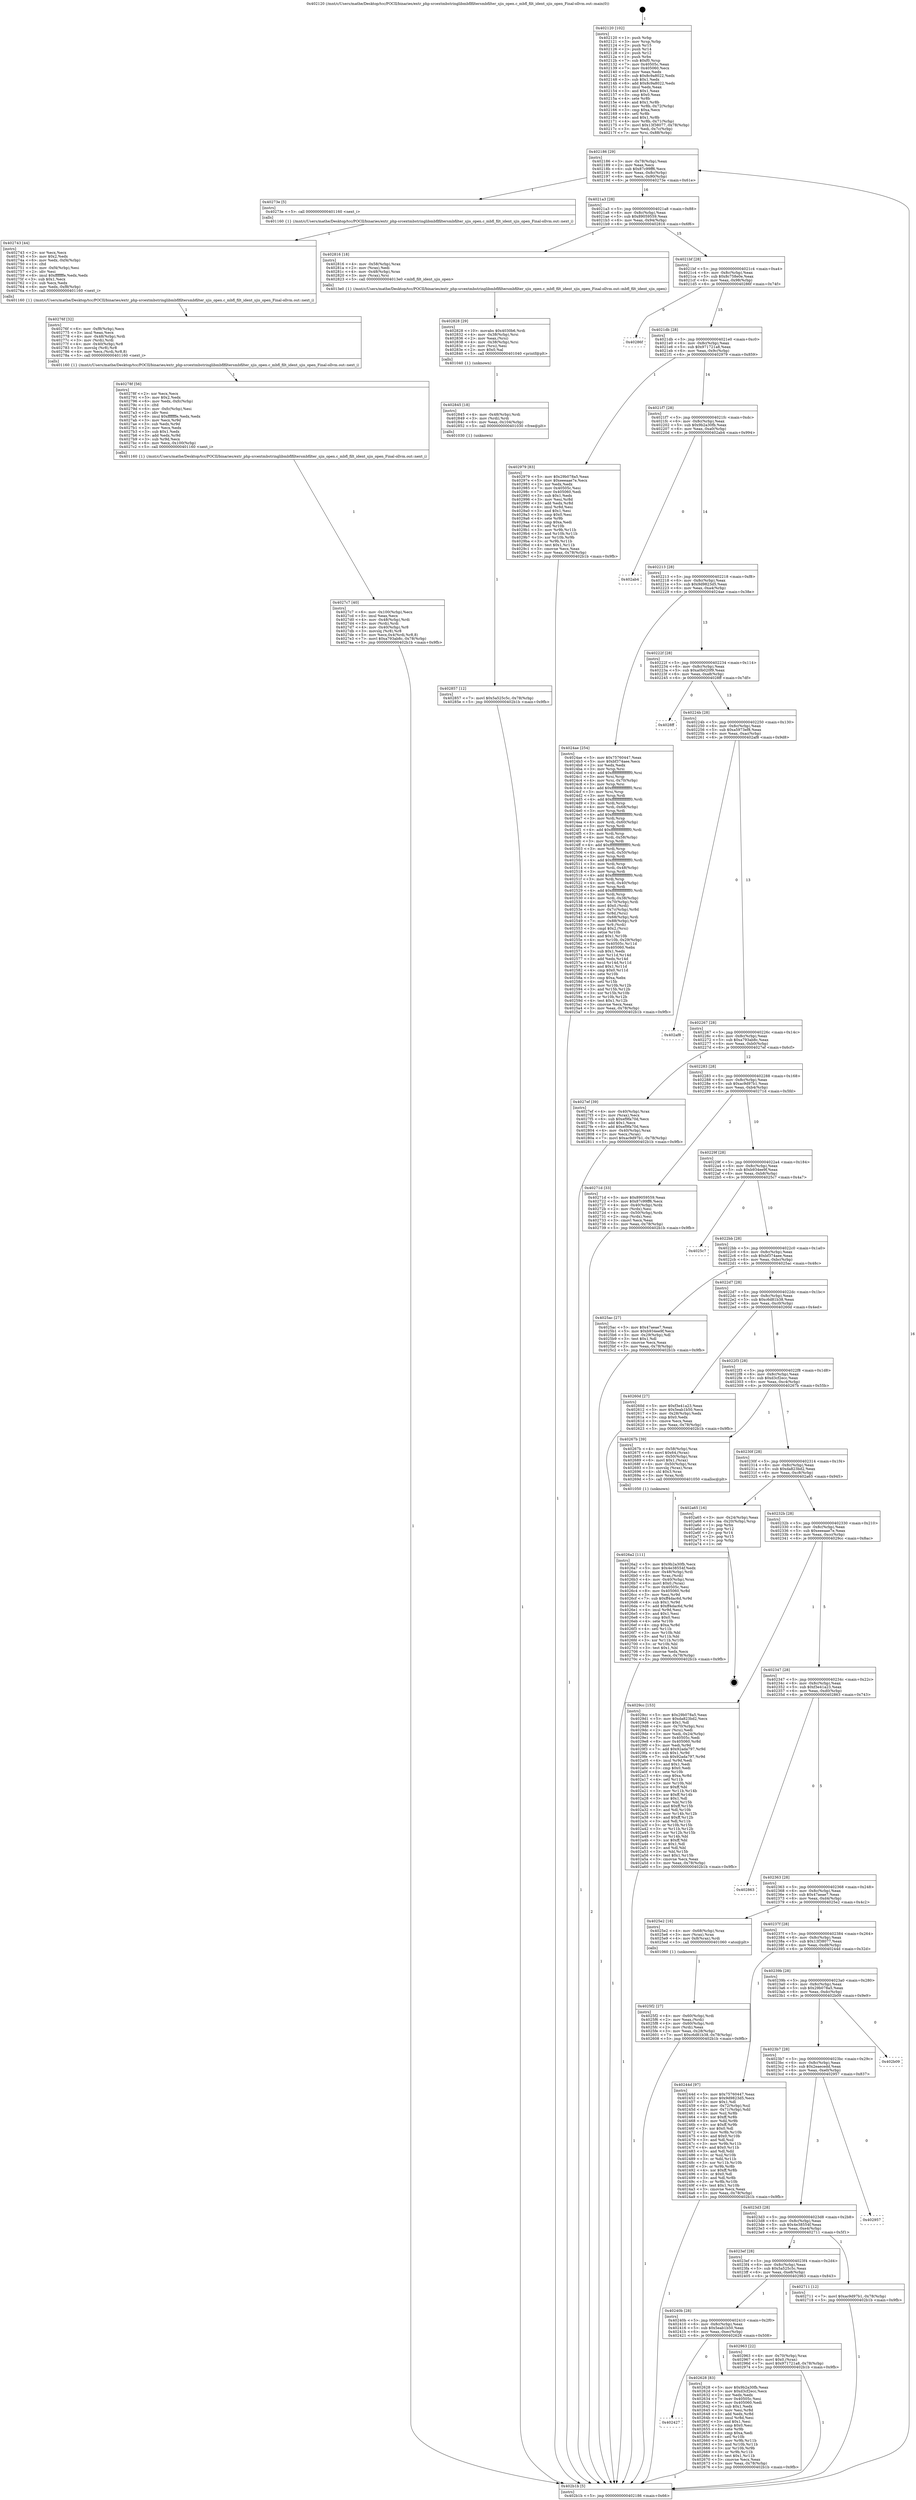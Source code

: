 digraph "0x402120" {
  label = "0x402120 (/mnt/c/Users/mathe/Desktop/tcc/POCII/binaries/extr_php-srcextmbstringlibmbflfiltersmbfilter_sjis_open.c_mbfl_filt_ident_sjis_open_Final-ollvm.out::main(0))"
  labelloc = "t"
  node[shape=record]

  Entry [label="",width=0.3,height=0.3,shape=circle,fillcolor=black,style=filled]
  "0x402186" [label="{
     0x402186 [29]\l
     | [instrs]\l
     &nbsp;&nbsp;0x402186 \<+3\>: mov -0x78(%rbp),%eax\l
     &nbsp;&nbsp;0x402189 \<+2\>: mov %eax,%ecx\l
     &nbsp;&nbsp;0x40218b \<+6\>: sub $0x87c99ff6,%ecx\l
     &nbsp;&nbsp;0x402191 \<+6\>: mov %eax,-0x8c(%rbp)\l
     &nbsp;&nbsp;0x402197 \<+6\>: mov %ecx,-0x90(%rbp)\l
     &nbsp;&nbsp;0x40219d \<+6\>: je 000000000040273e \<main+0x61e\>\l
  }"]
  "0x40273e" [label="{
     0x40273e [5]\l
     | [instrs]\l
     &nbsp;&nbsp;0x40273e \<+5\>: call 0000000000401160 \<next_i\>\l
     | [calls]\l
     &nbsp;&nbsp;0x401160 \{1\} (/mnt/c/Users/mathe/Desktop/tcc/POCII/binaries/extr_php-srcextmbstringlibmbflfiltersmbfilter_sjis_open.c_mbfl_filt_ident_sjis_open_Final-ollvm.out::next_i)\l
  }"]
  "0x4021a3" [label="{
     0x4021a3 [28]\l
     | [instrs]\l
     &nbsp;&nbsp;0x4021a3 \<+5\>: jmp 00000000004021a8 \<main+0x88\>\l
     &nbsp;&nbsp;0x4021a8 \<+6\>: mov -0x8c(%rbp),%eax\l
     &nbsp;&nbsp;0x4021ae \<+5\>: sub $0x89059559,%eax\l
     &nbsp;&nbsp;0x4021b3 \<+6\>: mov %eax,-0x94(%rbp)\l
     &nbsp;&nbsp;0x4021b9 \<+6\>: je 0000000000402816 \<main+0x6f6\>\l
  }"]
  Exit [label="",width=0.3,height=0.3,shape=circle,fillcolor=black,style=filled,peripheries=2]
  "0x402816" [label="{
     0x402816 [18]\l
     | [instrs]\l
     &nbsp;&nbsp;0x402816 \<+4\>: mov -0x58(%rbp),%rax\l
     &nbsp;&nbsp;0x40281a \<+2\>: mov (%rax),%edi\l
     &nbsp;&nbsp;0x40281c \<+4\>: mov -0x48(%rbp),%rax\l
     &nbsp;&nbsp;0x402820 \<+3\>: mov (%rax),%rsi\l
     &nbsp;&nbsp;0x402823 \<+5\>: call 00000000004013e0 \<mbfl_filt_ident_sjis_open\>\l
     | [calls]\l
     &nbsp;&nbsp;0x4013e0 \{1\} (/mnt/c/Users/mathe/Desktop/tcc/POCII/binaries/extr_php-srcextmbstringlibmbflfiltersmbfilter_sjis_open.c_mbfl_filt_ident_sjis_open_Final-ollvm.out::mbfl_filt_ident_sjis_open)\l
  }"]
  "0x4021bf" [label="{
     0x4021bf [28]\l
     | [instrs]\l
     &nbsp;&nbsp;0x4021bf \<+5\>: jmp 00000000004021c4 \<main+0xa4\>\l
     &nbsp;&nbsp;0x4021c4 \<+6\>: mov -0x8c(%rbp),%eax\l
     &nbsp;&nbsp;0x4021ca \<+5\>: sub $0x8c758e0e,%eax\l
     &nbsp;&nbsp;0x4021cf \<+6\>: mov %eax,-0x98(%rbp)\l
     &nbsp;&nbsp;0x4021d5 \<+6\>: je 000000000040286f \<main+0x74f\>\l
  }"]
  "0x402857" [label="{
     0x402857 [12]\l
     | [instrs]\l
     &nbsp;&nbsp;0x402857 \<+7\>: movl $0x5a525c5c,-0x78(%rbp)\l
     &nbsp;&nbsp;0x40285e \<+5\>: jmp 0000000000402b1b \<main+0x9fb\>\l
  }"]
  "0x40286f" [label="{
     0x40286f\l
  }", style=dashed]
  "0x4021db" [label="{
     0x4021db [28]\l
     | [instrs]\l
     &nbsp;&nbsp;0x4021db \<+5\>: jmp 00000000004021e0 \<main+0xc0\>\l
     &nbsp;&nbsp;0x4021e0 \<+6\>: mov -0x8c(%rbp),%eax\l
     &nbsp;&nbsp;0x4021e6 \<+5\>: sub $0x971721a8,%eax\l
     &nbsp;&nbsp;0x4021eb \<+6\>: mov %eax,-0x9c(%rbp)\l
     &nbsp;&nbsp;0x4021f1 \<+6\>: je 0000000000402979 \<main+0x859\>\l
  }"]
  "0x402845" [label="{
     0x402845 [18]\l
     | [instrs]\l
     &nbsp;&nbsp;0x402845 \<+4\>: mov -0x48(%rbp),%rdi\l
     &nbsp;&nbsp;0x402849 \<+3\>: mov (%rdi),%rdi\l
     &nbsp;&nbsp;0x40284c \<+6\>: mov %eax,-0x104(%rbp)\l
     &nbsp;&nbsp;0x402852 \<+5\>: call 0000000000401030 \<free@plt\>\l
     | [calls]\l
     &nbsp;&nbsp;0x401030 \{1\} (unknown)\l
  }"]
  "0x402979" [label="{
     0x402979 [83]\l
     | [instrs]\l
     &nbsp;&nbsp;0x402979 \<+5\>: mov $0x29b078a5,%eax\l
     &nbsp;&nbsp;0x40297e \<+5\>: mov $0xeeeaae7e,%ecx\l
     &nbsp;&nbsp;0x402983 \<+2\>: xor %edx,%edx\l
     &nbsp;&nbsp;0x402985 \<+7\>: mov 0x40505c,%esi\l
     &nbsp;&nbsp;0x40298c \<+7\>: mov 0x405060,%edi\l
     &nbsp;&nbsp;0x402993 \<+3\>: sub $0x1,%edx\l
     &nbsp;&nbsp;0x402996 \<+3\>: mov %esi,%r8d\l
     &nbsp;&nbsp;0x402999 \<+3\>: add %edx,%r8d\l
     &nbsp;&nbsp;0x40299c \<+4\>: imul %r8d,%esi\l
     &nbsp;&nbsp;0x4029a0 \<+3\>: and $0x1,%esi\l
     &nbsp;&nbsp;0x4029a3 \<+3\>: cmp $0x0,%esi\l
     &nbsp;&nbsp;0x4029a6 \<+4\>: sete %r9b\l
     &nbsp;&nbsp;0x4029aa \<+3\>: cmp $0xa,%edi\l
     &nbsp;&nbsp;0x4029ad \<+4\>: setl %r10b\l
     &nbsp;&nbsp;0x4029b1 \<+3\>: mov %r9b,%r11b\l
     &nbsp;&nbsp;0x4029b4 \<+3\>: and %r10b,%r11b\l
     &nbsp;&nbsp;0x4029b7 \<+3\>: xor %r10b,%r9b\l
     &nbsp;&nbsp;0x4029ba \<+3\>: or %r9b,%r11b\l
     &nbsp;&nbsp;0x4029bd \<+4\>: test $0x1,%r11b\l
     &nbsp;&nbsp;0x4029c1 \<+3\>: cmovne %ecx,%eax\l
     &nbsp;&nbsp;0x4029c4 \<+3\>: mov %eax,-0x78(%rbp)\l
     &nbsp;&nbsp;0x4029c7 \<+5\>: jmp 0000000000402b1b \<main+0x9fb\>\l
  }"]
  "0x4021f7" [label="{
     0x4021f7 [28]\l
     | [instrs]\l
     &nbsp;&nbsp;0x4021f7 \<+5\>: jmp 00000000004021fc \<main+0xdc\>\l
     &nbsp;&nbsp;0x4021fc \<+6\>: mov -0x8c(%rbp),%eax\l
     &nbsp;&nbsp;0x402202 \<+5\>: sub $0x9b2a30fb,%eax\l
     &nbsp;&nbsp;0x402207 \<+6\>: mov %eax,-0xa0(%rbp)\l
     &nbsp;&nbsp;0x40220d \<+6\>: je 0000000000402ab4 \<main+0x994\>\l
  }"]
  "0x402828" [label="{
     0x402828 [29]\l
     | [instrs]\l
     &nbsp;&nbsp;0x402828 \<+10\>: movabs $0x4030b6,%rdi\l
     &nbsp;&nbsp;0x402832 \<+4\>: mov -0x38(%rbp),%rsi\l
     &nbsp;&nbsp;0x402836 \<+2\>: mov %eax,(%rsi)\l
     &nbsp;&nbsp;0x402838 \<+4\>: mov -0x38(%rbp),%rsi\l
     &nbsp;&nbsp;0x40283c \<+2\>: mov (%rsi),%esi\l
     &nbsp;&nbsp;0x40283e \<+2\>: mov $0x0,%al\l
     &nbsp;&nbsp;0x402840 \<+5\>: call 0000000000401040 \<printf@plt\>\l
     | [calls]\l
     &nbsp;&nbsp;0x401040 \{1\} (unknown)\l
  }"]
  "0x402ab4" [label="{
     0x402ab4\l
  }", style=dashed]
  "0x402213" [label="{
     0x402213 [28]\l
     | [instrs]\l
     &nbsp;&nbsp;0x402213 \<+5\>: jmp 0000000000402218 \<main+0xf8\>\l
     &nbsp;&nbsp;0x402218 \<+6\>: mov -0x8c(%rbp),%eax\l
     &nbsp;&nbsp;0x40221e \<+5\>: sub $0x9d9823d5,%eax\l
     &nbsp;&nbsp;0x402223 \<+6\>: mov %eax,-0xa4(%rbp)\l
     &nbsp;&nbsp;0x402229 \<+6\>: je 00000000004024ae \<main+0x38e\>\l
  }"]
  "0x4027c7" [label="{
     0x4027c7 [40]\l
     | [instrs]\l
     &nbsp;&nbsp;0x4027c7 \<+6\>: mov -0x100(%rbp),%ecx\l
     &nbsp;&nbsp;0x4027cd \<+3\>: imul %eax,%ecx\l
     &nbsp;&nbsp;0x4027d0 \<+4\>: mov -0x48(%rbp),%rdi\l
     &nbsp;&nbsp;0x4027d4 \<+3\>: mov (%rdi),%rdi\l
     &nbsp;&nbsp;0x4027d7 \<+4\>: mov -0x40(%rbp),%r8\l
     &nbsp;&nbsp;0x4027db \<+3\>: movslq (%r8),%r8\l
     &nbsp;&nbsp;0x4027de \<+5\>: mov %ecx,0x4(%rdi,%r8,8)\l
     &nbsp;&nbsp;0x4027e3 \<+7\>: movl $0xa793ab8c,-0x78(%rbp)\l
     &nbsp;&nbsp;0x4027ea \<+5\>: jmp 0000000000402b1b \<main+0x9fb\>\l
  }"]
  "0x4024ae" [label="{
     0x4024ae [254]\l
     | [instrs]\l
     &nbsp;&nbsp;0x4024ae \<+5\>: mov $0x75760447,%eax\l
     &nbsp;&nbsp;0x4024b3 \<+5\>: mov $0xbf374aee,%ecx\l
     &nbsp;&nbsp;0x4024b8 \<+2\>: xor %edx,%edx\l
     &nbsp;&nbsp;0x4024ba \<+3\>: mov %rsp,%rsi\l
     &nbsp;&nbsp;0x4024bd \<+4\>: add $0xfffffffffffffff0,%rsi\l
     &nbsp;&nbsp;0x4024c1 \<+3\>: mov %rsi,%rsp\l
     &nbsp;&nbsp;0x4024c4 \<+4\>: mov %rsi,-0x70(%rbp)\l
     &nbsp;&nbsp;0x4024c8 \<+3\>: mov %rsp,%rsi\l
     &nbsp;&nbsp;0x4024cb \<+4\>: add $0xfffffffffffffff0,%rsi\l
     &nbsp;&nbsp;0x4024cf \<+3\>: mov %rsi,%rsp\l
     &nbsp;&nbsp;0x4024d2 \<+3\>: mov %rsp,%rdi\l
     &nbsp;&nbsp;0x4024d5 \<+4\>: add $0xfffffffffffffff0,%rdi\l
     &nbsp;&nbsp;0x4024d9 \<+3\>: mov %rdi,%rsp\l
     &nbsp;&nbsp;0x4024dc \<+4\>: mov %rdi,-0x68(%rbp)\l
     &nbsp;&nbsp;0x4024e0 \<+3\>: mov %rsp,%rdi\l
     &nbsp;&nbsp;0x4024e3 \<+4\>: add $0xfffffffffffffff0,%rdi\l
     &nbsp;&nbsp;0x4024e7 \<+3\>: mov %rdi,%rsp\l
     &nbsp;&nbsp;0x4024ea \<+4\>: mov %rdi,-0x60(%rbp)\l
     &nbsp;&nbsp;0x4024ee \<+3\>: mov %rsp,%rdi\l
     &nbsp;&nbsp;0x4024f1 \<+4\>: add $0xfffffffffffffff0,%rdi\l
     &nbsp;&nbsp;0x4024f5 \<+3\>: mov %rdi,%rsp\l
     &nbsp;&nbsp;0x4024f8 \<+4\>: mov %rdi,-0x58(%rbp)\l
     &nbsp;&nbsp;0x4024fc \<+3\>: mov %rsp,%rdi\l
     &nbsp;&nbsp;0x4024ff \<+4\>: add $0xfffffffffffffff0,%rdi\l
     &nbsp;&nbsp;0x402503 \<+3\>: mov %rdi,%rsp\l
     &nbsp;&nbsp;0x402506 \<+4\>: mov %rdi,-0x50(%rbp)\l
     &nbsp;&nbsp;0x40250a \<+3\>: mov %rsp,%rdi\l
     &nbsp;&nbsp;0x40250d \<+4\>: add $0xfffffffffffffff0,%rdi\l
     &nbsp;&nbsp;0x402511 \<+3\>: mov %rdi,%rsp\l
     &nbsp;&nbsp;0x402514 \<+4\>: mov %rdi,-0x48(%rbp)\l
     &nbsp;&nbsp;0x402518 \<+3\>: mov %rsp,%rdi\l
     &nbsp;&nbsp;0x40251b \<+4\>: add $0xfffffffffffffff0,%rdi\l
     &nbsp;&nbsp;0x40251f \<+3\>: mov %rdi,%rsp\l
     &nbsp;&nbsp;0x402522 \<+4\>: mov %rdi,-0x40(%rbp)\l
     &nbsp;&nbsp;0x402526 \<+3\>: mov %rsp,%rdi\l
     &nbsp;&nbsp;0x402529 \<+4\>: add $0xfffffffffffffff0,%rdi\l
     &nbsp;&nbsp;0x40252d \<+3\>: mov %rdi,%rsp\l
     &nbsp;&nbsp;0x402530 \<+4\>: mov %rdi,-0x38(%rbp)\l
     &nbsp;&nbsp;0x402534 \<+4\>: mov -0x70(%rbp),%rdi\l
     &nbsp;&nbsp;0x402538 \<+6\>: movl $0x0,(%rdi)\l
     &nbsp;&nbsp;0x40253e \<+4\>: mov -0x7c(%rbp),%r8d\l
     &nbsp;&nbsp;0x402542 \<+3\>: mov %r8d,(%rsi)\l
     &nbsp;&nbsp;0x402545 \<+4\>: mov -0x68(%rbp),%rdi\l
     &nbsp;&nbsp;0x402549 \<+7\>: mov -0x88(%rbp),%r9\l
     &nbsp;&nbsp;0x402550 \<+3\>: mov %r9,(%rdi)\l
     &nbsp;&nbsp;0x402553 \<+3\>: cmpl $0x2,(%rsi)\l
     &nbsp;&nbsp;0x402556 \<+4\>: setne %r10b\l
     &nbsp;&nbsp;0x40255a \<+4\>: and $0x1,%r10b\l
     &nbsp;&nbsp;0x40255e \<+4\>: mov %r10b,-0x29(%rbp)\l
     &nbsp;&nbsp;0x402562 \<+8\>: mov 0x40505c,%r11d\l
     &nbsp;&nbsp;0x40256a \<+7\>: mov 0x405060,%ebx\l
     &nbsp;&nbsp;0x402571 \<+3\>: sub $0x1,%edx\l
     &nbsp;&nbsp;0x402574 \<+3\>: mov %r11d,%r14d\l
     &nbsp;&nbsp;0x402577 \<+3\>: add %edx,%r14d\l
     &nbsp;&nbsp;0x40257a \<+4\>: imul %r14d,%r11d\l
     &nbsp;&nbsp;0x40257e \<+4\>: and $0x1,%r11d\l
     &nbsp;&nbsp;0x402582 \<+4\>: cmp $0x0,%r11d\l
     &nbsp;&nbsp;0x402586 \<+4\>: sete %r10b\l
     &nbsp;&nbsp;0x40258a \<+3\>: cmp $0xa,%ebx\l
     &nbsp;&nbsp;0x40258d \<+4\>: setl %r15b\l
     &nbsp;&nbsp;0x402591 \<+3\>: mov %r10b,%r12b\l
     &nbsp;&nbsp;0x402594 \<+3\>: and %r15b,%r12b\l
     &nbsp;&nbsp;0x402597 \<+3\>: xor %r15b,%r10b\l
     &nbsp;&nbsp;0x40259a \<+3\>: or %r10b,%r12b\l
     &nbsp;&nbsp;0x40259d \<+4\>: test $0x1,%r12b\l
     &nbsp;&nbsp;0x4025a1 \<+3\>: cmovne %ecx,%eax\l
     &nbsp;&nbsp;0x4025a4 \<+3\>: mov %eax,-0x78(%rbp)\l
     &nbsp;&nbsp;0x4025a7 \<+5\>: jmp 0000000000402b1b \<main+0x9fb\>\l
  }"]
  "0x40222f" [label="{
     0x40222f [28]\l
     | [instrs]\l
     &nbsp;&nbsp;0x40222f \<+5\>: jmp 0000000000402234 \<main+0x114\>\l
     &nbsp;&nbsp;0x402234 \<+6\>: mov -0x8c(%rbp),%eax\l
     &nbsp;&nbsp;0x40223a \<+5\>: sub $0xa0b020f9,%eax\l
     &nbsp;&nbsp;0x40223f \<+6\>: mov %eax,-0xa8(%rbp)\l
     &nbsp;&nbsp;0x402245 \<+6\>: je 00000000004028ff \<main+0x7df\>\l
  }"]
  "0x40278f" [label="{
     0x40278f [56]\l
     | [instrs]\l
     &nbsp;&nbsp;0x40278f \<+2\>: xor %ecx,%ecx\l
     &nbsp;&nbsp;0x402791 \<+5\>: mov $0x2,%edx\l
     &nbsp;&nbsp;0x402796 \<+6\>: mov %edx,-0xfc(%rbp)\l
     &nbsp;&nbsp;0x40279c \<+1\>: cltd\l
     &nbsp;&nbsp;0x40279d \<+6\>: mov -0xfc(%rbp),%esi\l
     &nbsp;&nbsp;0x4027a3 \<+2\>: idiv %esi\l
     &nbsp;&nbsp;0x4027a5 \<+6\>: imul $0xfffffffe,%edx,%edx\l
     &nbsp;&nbsp;0x4027ab \<+3\>: mov %ecx,%r9d\l
     &nbsp;&nbsp;0x4027ae \<+3\>: sub %edx,%r9d\l
     &nbsp;&nbsp;0x4027b1 \<+2\>: mov %ecx,%edx\l
     &nbsp;&nbsp;0x4027b3 \<+3\>: sub $0x1,%edx\l
     &nbsp;&nbsp;0x4027b6 \<+3\>: add %edx,%r9d\l
     &nbsp;&nbsp;0x4027b9 \<+3\>: sub %r9d,%ecx\l
     &nbsp;&nbsp;0x4027bc \<+6\>: mov %ecx,-0x100(%rbp)\l
     &nbsp;&nbsp;0x4027c2 \<+5\>: call 0000000000401160 \<next_i\>\l
     | [calls]\l
     &nbsp;&nbsp;0x401160 \{1\} (/mnt/c/Users/mathe/Desktop/tcc/POCII/binaries/extr_php-srcextmbstringlibmbflfiltersmbfilter_sjis_open.c_mbfl_filt_ident_sjis_open_Final-ollvm.out::next_i)\l
  }"]
  "0x4028ff" [label="{
     0x4028ff\l
  }", style=dashed]
  "0x40224b" [label="{
     0x40224b [28]\l
     | [instrs]\l
     &nbsp;&nbsp;0x40224b \<+5\>: jmp 0000000000402250 \<main+0x130\>\l
     &nbsp;&nbsp;0x402250 \<+6\>: mov -0x8c(%rbp),%eax\l
     &nbsp;&nbsp;0x402256 \<+5\>: sub $0xa5973ef8,%eax\l
     &nbsp;&nbsp;0x40225b \<+6\>: mov %eax,-0xac(%rbp)\l
     &nbsp;&nbsp;0x402261 \<+6\>: je 0000000000402af8 \<main+0x9d8\>\l
  }"]
  "0x40276f" [label="{
     0x40276f [32]\l
     | [instrs]\l
     &nbsp;&nbsp;0x40276f \<+6\>: mov -0xf8(%rbp),%ecx\l
     &nbsp;&nbsp;0x402775 \<+3\>: imul %eax,%ecx\l
     &nbsp;&nbsp;0x402778 \<+4\>: mov -0x48(%rbp),%rdi\l
     &nbsp;&nbsp;0x40277c \<+3\>: mov (%rdi),%rdi\l
     &nbsp;&nbsp;0x40277f \<+4\>: mov -0x40(%rbp),%r8\l
     &nbsp;&nbsp;0x402783 \<+3\>: movslq (%r8),%r8\l
     &nbsp;&nbsp;0x402786 \<+4\>: mov %ecx,(%rdi,%r8,8)\l
     &nbsp;&nbsp;0x40278a \<+5\>: call 0000000000401160 \<next_i\>\l
     | [calls]\l
     &nbsp;&nbsp;0x401160 \{1\} (/mnt/c/Users/mathe/Desktop/tcc/POCII/binaries/extr_php-srcextmbstringlibmbflfiltersmbfilter_sjis_open.c_mbfl_filt_ident_sjis_open_Final-ollvm.out::next_i)\l
  }"]
  "0x402af8" [label="{
     0x402af8\l
  }", style=dashed]
  "0x402267" [label="{
     0x402267 [28]\l
     | [instrs]\l
     &nbsp;&nbsp;0x402267 \<+5\>: jmp 000000000040226c \<main+0x14c\>\l
     &nbsp;&nbsp;0x40226c \<+6\>: mov -0x8c(%rbp),%eax\l
     &nbsp;&nbsp;0x402272 \<+5\>: sub $0xa793ab8c,%eax\l
     &nbsp;&nbsp;0x402277 \<+6\>: mov %eax,-0xb0(%rbp)\l
     &nbsp;&nbsp;0x40227d \<+6\>: je 00000000004027ef \<main+0x6cf\>\l
  }"]
  "0x402743" [label="{
     0x402743 [44]\l
     | [instrs]\l
     &nbsp;&nbsp;0x402743 \<+2\>: xor %ecx,%ecx\l
     &nbsp;&nbsp;0x402745 \<+5\>: mov $0x2,%edx\l
     &nbsp;&nbsp;0x40274a \<+6\>: mov %edx,-0xf4(%rbp)\l
     &nbsp;&nbsp;0x402750 \<+1\>: cltd\l
     &nbsp;&nbsp;0x402751 \<+6\>: mov -0xf4(%rbp),%esi\l
     &nbsp;&nbsp;0x402757 \<+2\>: idiv %esi\l
     &nbsp;&nbsp;0x402759 \<+6\>: imul $0xfffffffe,%edx,%edx\l
     &nbsp;&nbsp;0x40275f \<+3\>: sub $0x1,%ecx\l
     &nbsp;&nbsp;0x402762 \<+2\>: sub %ecx,%edx\l
     &nbsp;&nbsp;0x402764 \<+6\>: mov %edx,-0xf8(%rbp)\l
     &nbsp;&nbsp;0x40276a \<+5\>: call 0000000000401160 \<next_i\>\l
     | [calls]\l
     &nbsp;&nbsp;0x401160 \{1\} (/mnt/c/Users/mathe/Desktop/tcc/POCII/binaries/extr_php-srcextmbstringlibmbflfiltersmbfilter_sjis_open.c_mbfl_filt_ident_sjis_open_Final-ollvm.out::next_i)\l
  }"]
  "0x4027ef" [label="{
     0x4027ef [39]\l
     | [instrs]\l
     &nbsp;&nbsp;0x4027ef \<+4\>: mov -0x40(%rbp),%rax\l
     &nbsp;&nbsp;0x4027f3 \<+2\>: mov (%rax),%ecx\l
     &nbsp;&nbsp;0x4027f5 \<+6\>: sub $0xef9fa70d,%ecx\l
     &nbsp;&nbsp;0x4027fb \<+3\>: add $0x1,%ecx\l
     &nbsp;&nbsp;0x4027fe \<+6\>: add $0xef9fa70d,%ecx\l
     &nbsp;&nbsp;0x402804 \<+4\>: mov -0x40(%rbp),%rax\l
     &nbsp;&nbsp;0x402808 \<+2\>: mov %ecx,(%rax)\l
     &nbsp;&nbsp;0x40280a \<+7\>: movl $0xac9d97b1,-0x78(%rbp)\l
     &nbsp;&nbsp;0x402811 \<+5\>: jmp 0000000000402b1b \<main+0x9fb\>\l
  }"]
  "0x402283" [label="{
     0x402283 [28]\l
     | [instrs]\l
     &nbsp;&nbsp;0x402283 \<+5\>: jmp 0000000000402288 \<main+0x168\>\l
     &nbsp;&nbsp;0x402288 \<+6\>: mov -0x8c(%rbp),%eax\l
     &nbsp;&nbsp;0x40228e \<+5\>: sub $0xac9d97b1,%eax\l
     &nbsp;&nbsp;0x402293 \<+6\>: mov %eax,-0xb4(%rbp)\l
     &nbsp;&nbsp;0x402299 \<+6\>: je 000000000040271d \<main+0x5fd\>\l
  }"]
  "0x4026a2" [label="{
     0x4026a2 [111]\l
     | [instrs]\l
     &nbsp;&nbsp;0x4026a2 \<+5\>: mov $0x9b2a30fb,%ecx\l
     &nbsp;&nbsp;0x4026a7 \<+5\>: mov $0x4e38554f,%edx\l
     &nbsp;&nbsp;0x4026ac \<+4\>: mov -0x48(%rbp),%rdi\l
     &nbsp;&nbsp;0x4026b0 \<+3\>: mov %rax,(%rdi)\l
     &nbsp;&nbsp;0x4026b3 \<+4\>: mov -0x40(%rbp),%rax\l
     &nbsp;&nbsp;0x4026b7 \<+6\>: movl $0x0,(%rax)\l
     &nbsp;&nbsp;0x4026bd \<+7\>: mov 0x40505c,%esi\l
     &nbsp;&nbsp;0x4026c4 \<+8\>: mov 0x405060,%r8d\l
     &nbsp;&nbsp;0x4026cc \<+3\>: mov %esi,%r9d\l
     &nbsp;&nbsp;0x4026cf \<+7\>: sub $0xff4dac6d,%r9d\l
     &nbsp;&nbsp;0x4026d6 \<+4\>: sub $0x1,%r9d\l
     &nbsp;&nbsp;0x4026da \<+7\>: add $0xff4dac6d,%r9d\l
     &nbsp;&nbsp;0x4026e1 \<+4\>: imul %r9d,%esi\l
     &nbsp;&nbsp;0x4026e5 \<+3\>: and $0x1,%esi\l
     &nbsp;&nbsp;0x4026e8 \<+3\>: cmp $0x0,%esi\l
     &nbsp;&nbsp;0x4026eb \<+4\>: sete %r10b\l
     &nbsp;&nbsp;0x4026ef \<+4\>: cmp $0xa,%r8d\l
     &nbsp;&nbsp;0x4026f3 \<+4\>: setl %r11b\l
     &nbsp;&nbsp;0x4026f7 \<+3\>: mov %r10b,%bl\l
     &nbsp;&nbsp;0x4026fa \<+3\>: and %r11b,%bl\l
     &nbsp;&nbsp;0x4026fd \<+3\>: xor %r11b,%r10b\l
     &nbsp;&nbsp;0x402700 \<+3\>: or %r10b,%bl\l
     &nbsp;&nbsp;0x402703 \<+3\>: test $0x1,%bl\l
     &nbsp;&nbsp;0x402706 \<+3\>: cmovne %edx,%ecx\l
     &nbsp;&nbsp;0x402709 \<+3\>: mov %ecx,-0x78(%rbp)\l
     &nbsp;&nbsp;0x40270c \<+5\>: jmp 0000000000402b1b \<main+0x9fb\>\l
  }"]
  "0x40271d" [label="{
     0x40271d [33]\l
     | [instrs]\l
     &nbsp;&nbsp;0x40271d \<+5\>: mov $0x89059559,%eax\l
     &nbsp;&nbsp;0x402722 \<+5\>: mov $0x87c99ff6,%ecx\l
     &nbsp;&nbsp;0x402727 \<+4\>: mov -0x40(%rbp),%rdx\l
     &nbsp;&nbsp;0x40272b \<+2\>: mov (%rdx),%esi\l
     &nbsp;&nbsp;0x40272d \<+4\>: mov -0x50(%rbp),%rdx\l
     &nbsp;&nbsp;0x402731 \<+2\>: cmp (%rdx),%esi\l
     &nbsp;&nbsp;0x402733 \<+3\>: cmovl %ecx,%eax\l
     &nbsp;&nbsp;0x402736 \<+3\>: mov %eax,-0x78(%rbp)\l
     &nbsp;&nbsp;0x402739 \<+5\>: jmp 0000000000402b1b \<main+0x9fb\>\l
  }"]
  "0x40229f" [label="{
     0x40229f [28]\l
     | [instrs]\l
     &nbsp;&nbsp;0x40229f \<+5\>: jmp 00000000004022a4 \<main+0x184\>\l
     &nbsp;&nbsp;0x4022a4 \<+6\>: mov -0x8c(%rbp),%eax\l
     &nbsp;&nbsp;0x4022aa \<+5\>: sub $0xb934ee9f,%eax\l
     &nbsp;&nbsp;0x4022af \<+6\>: mov %eax,-0xb8(%rbp)\l
     &nbsp;&nbsp;0x4022b5 \<+6\>: je 00000000004025c7 \<main+0x4a7\>\l
  }"]
  "0x402427" [label="{
     0x402427\l
  }", style=dashed]
  "0x4025c7" [label="{
     0x4025c7\l
  }", style=dashed]
  "0x4022bb" [label="{
     0x4022bb [28]\l
     | [instrs]\l
     &nbsp;&nbsp;0x4022bb \<+5\>: jmp 00000000004022c0 \<main+0x1a0\>\l
     &nbsp;&nbsp;0x4022c0 \<+6\>: mov -0x8c(%rbp),%eax\l
     &nbsp;&nbsp;0x4022c6 \<+5\>: sub $0xbf374aee,%eax\l
     &nbsp;&nbsp;0x4022cb \<+6\>: mov %eax,-0xbc(%rbp)\l
     &nbsp;&nbsp;0x4022d1 \<+6\>: je 00000000004025ac \<main+0x48c\>\l
  }"]
  "0x402628" [label="{
     0x402628 [83]\l
     | [instrs]\l
     &nbsp;&nbsp;0x402628 \<+5\>: mov $0x9b2a30fb,%eax\l
     &nbsp;&nbsp;0x40262d \<+5\>: mov $0xd3cf2ecc,%ecx\l
     &nbsp;&nbsp;0x402632 \<+2\>: xor %edx,%edx\l
     &nbsp;&nbsp;0x402634 \<+7\>: mov 0x40505c,%esi\l
     &nbsp;&nbsp;0x40263b \<+7\>: mov 0x405060,%edi\l
     &nbsp;&nbsp;0x402642 \<+3\>: sub $0x1,%edx\l
     &nbsp;&nbsp;0x402645 \<+3\>: mov %esi,%r8d\l
     &nbsp;&nbsp;0x402648 \<+3\>: add %edx,%r8d\l
     &nbsp;&nbsp;0x40264b \<+4\>: imul %r8d,%esi\l
     &nbsp;&nbsp;0x40264f \<+3\>: and $0x1,%esi\l
     &nbsp;&nbsp;0x402652 \<+3\>: cmp $0x0,%esi\l
     &nbsp;&nbsp;0x402655 \<+4\>: sete %r9b\l
     &nbsp;&nbsp;0x402659 \<+3\>: cmp $0xa,%edi\l
     &nbsp;&nbsp;0x40265c \<+4\>: setl %r10b\l
     &nbsp;&nbsp;0x402660 \<+3\>: mov %r9b,%r11b\l
     &nbsp;&nbsp;0x402663 \<+3\>: and %r10b,%r11b\l
     &nbsp;&nbsp;0x402666 \<+3\>: xor %r10b,%r9b\l
     &nbsp;&nbsp;0x402669 \<+3\>: or %r9b,%r11b\l
     &nbsp;&nbsp;0x40266c \<+4\>: test $0x1,%r11b\l
     &nbsp;&nbsp;0x402670 \<+3\>: cmovne %ecx,%eax\l
     &nbsp;&nbsp;0x402673 \<+3\>: mov %eax,-0x78(%rbp)\l
     &nbsp;&nbsp;0x402676 \<+5\>: jmp 0000000000402b1b \<main+0x9fb\>\l
  }"]
  "0x4025ac" [label="{
     0x4025ac [27]\l
     | [instrs]\l
     &nbsp;&nbsp;0x4025ac \<+5\>: mov $0x47aeae7,%eax\l
     &nbsp;&nbsp;0x4025b1 \<+5\>: mov $0xb934ee9f,%ecx\l
     &nbsp;&nbsp;0x4025b6 \<+3\>: mov -0x29(%rbp),%dl\l
     &nbsp;&nbsp;0x4025b9 \<+3\>: test $0x1,%dl\l
     &nbsp;&nbsp;0x4025bc \<+3\>: cmovne %ecx,%eax\l
     &nbsp;&nbsp;0x4025bf \<+3\>: mov %eax,-0x78(%rbp)\l
     &nbsp;&nbsp;0x4025c2 \<+5\>: jmp 0000000000402b1b \<main+0x9fb\>\l
  }"]
  "0x4022d7" [label="{
     0x4022d7 [28]\l
     | [instrs]\l
     &nbsp;&nbsp;0x4022d7 \<+5\>: jmp 00000000004022dc \<main+0x1bc\>\l
     &nbsp;&nbsp;0x4022dc \<+6\>: mov -0x8c(%rbp),%eax\l
     &nbsp;&nbsp;0x4022e2 \<+5\>: sub $0xc6d81b38,%eax\l
     &nbsp;&nbsp;0x4022e7 \<+6\>: mov %eax,-0xc0(%rbp)\l
     &nbsp;&nbsp;0x4022ed \<+6\>: je 000000000040260d \<main+0x4ed\>\l
  }"]
  "0x40240b" [label="{
     0x40240b [28]\l
     | [instrs]\l
     &nbsp;&nbsp;0x40240b \<+5\>: jmp 0000000000402410 \<main+0x2f0\>\l
     &nbsp;&nbsp;0x402410 \<+6\>: mov -0x8c(%rbp),%eax\l
     &nbsp;&nbsp;0x402416 \<+5\>: sub $0x5eab1b50,%eax\l
     &nbsp;&nbsp;0x40241b \<+6\>: mov %eax,-0xec(%rbp)\l
     &nbsp;&nbsp;0x402421 \<+6\>: je 0000000000402628 \<main+0x508\>\l
  }"]
  "0x40260d" [label="{
     0x40260d [27]\l
     | [instrs]\l
     &nbsp;&nbsp;0x40260d \<+5\>: mov $0xf3e41a23,%eax\l
     &nbsp;&nbsp;0x402612 \<+5\>: mov $0x5eab1b50,%ecx\l
     &nbsp;&nbsp;0x402617 \<+3\>: mov -0x28(%rbp),%edx\l
     &nbsp;&nbsp;0x40261a \<+3\>: cmp $0x0,%edx\l
     &nbsp;&nbsp;0x40261d \<+3\>: cmove %ecx,%eax\l
     &nbsp;&nbsp;0x402620 \<+3\>: mov %eax,-0x78(%rbp)\l
     &nbsp;&nbsp;0x402623 \<+5\>: jmp 0000000000402b1b \<main+0x9fb\>\l
  }"]
  "0x4022f3" [label="{
     0x4022f3 [28]\l
     | [instrs]\l
     &nbsp;&nbsp;0x4022f3 \<+5\>: jmp 00000000004022f8 \<main+0x1d8\>\l
     &nbsp;&nbsp;0x4022f8 \<+6\>: mov -0x8c(%rbp),%eax\l
     &nbsp;&nbsp;0x4022fe \<+5\>: sub $0xd3cf2ecc,%eax\l
     &nbsp;&nbsp;0x402303 \<+6\>: mov %eax,-0xc4(%rbp)\l
     &nbsp;&nbsp;0x402309 \<+6\>: je 000000000040267b \<main+0x55b\>\l
  }"]
  "0x402963" [label="{
     0x402963 [22]\l
     | [instrs]\l
     &nbsp;&nbsp;0x402963 \<+4\>: mov -0x70(%rbp),%rax\l
     &nbsp;&nbsp;0x402967 \<+6\>: movl $0x0,(%rax)\l
     &nbsp;&nbsp;0x40296d \<+7\>: movl $0x971721a8,-0x78(%rbp)\l
     &nbsp;&nbsp;0x402974 \<+5\>: jmp 0000000000402b1b \<main+0x9fb\>\l
  }"]
  "0x40267b" [label="{
     0x40267b [39]\l
     | [instrs]\l
     &nbsp;&nbsp;0x40267b \<+4\>: mov -0x58(%rbp),%rax\l
     &nbsp;&nbsp;0x40267f \<+6\>: movl $0x64,(%rax)\l
     &nbsp;&nbsp;0x402685 \<+4\>: mov -0x50(%rbp),%rax\l
     &nbsp;&nbsp;0x402689 \<+6\>: movl $0x1,(%rax)\l
     &nbsp;&nbsp;0x40268f \<+4\>: mov -0x50(%rbp),%rax\l
     &nbsp;&nbsp;0x402693 \<+3\>: movslq (%rax),%rax\l
     &nbsp;&nbsp;0x402696 \<+4\>: shl $0x3,%rax\l
     &nbsp;&nbsp;0x40269a \<+3\>: mov %rax,%rdi\l
     &nbsp;&nbsp;0x40269d \<+5\>: call 0000000000401050 \<malloc@plt\>\l
     | [calls]\l
     &nbsp;&nbsp;0x401050 \{1\} (unknown)\l
  }"]
  "0x40230f" [label="{
     0x40230f [28]\l
     | [instrs]\l
     &nbsp;&nbsp;0x40230f \<+5\>: jmp 0000000000402314 \<main+0x1f4\>\l
     &nbsp;&nbsp;0x402314 \<+6\>: mov -0x8c(%rbp),%eax\l
     &nbsp;&nbsp;0x40231a \<+5\>: sub $0xda823bd2,%eax\l
     &nbsp;&nbsp;0x40231f \<+6\>: mov %eax,-0xc8(%rbp)\l
     &nbsp;&nbsp;0x402325 \<+6\>: je 0000000000402a65 \<main+0x945\>\l
  }"]
  "0x4023ef" [label="{
     0x4023ef [28]\l
     | [instrs]\l
     &nbsp;&nbsp;0x4023ef \<+5\>: jmp 00000000004023f4 \<main+0x2d4\>\l
     &nbsp;&nbsp;0x4023f4 \<+6\>: mov -0x8c(%rbp),%eax\l
     &nbsp;&nbsp;0x4023fa \<+5\>: sub $0x5a525c5c,%eax\l
     &nbsp;&nbsp;0x4023ff \<+6\>: mov %eax,-0xe8(%rbp)\l
     &nbsp;&nbsp;0x402405 \<+6\>: je 0000000000402963 \<main+0x843\>\l
  }"]
  "0x402a65" [label="{
     0x402a65 [16]\l
     | [instrs]\l
     &nbsp;&nbsp;0x402a65 \<+3\>: mov -0x24(%rbp),%eax\l
     &nbsp;&nbsp;0x402a68 \<+4\>: lea -0x20(%rbp),%rsp\l
     &nbsp;&nbsp;0x402a6c \<+1\>: pop %rbx\l
     &nbsp;&nbsp;0x402a6d \<+2\>: pop %r12\l
     &nbsp;&nbsp;0x402a6f \<+2\>: pop %r14\l
     &nbsp;&nbsp;0x402a71 \<+2\>: pop %r15\l
     &nbsp;&nbsp;0x402a73 \<+1\>: pop %rbp\l
     &nbsp;&nbsp;0x402a74 \<+1\>: ret\l
  }"]
  "0x40232b" [label="{
     0x40232b [28]\l
     | [instrs]\l
     &nbsp;&nbsp;0x40232b \<+5\>: jmp 0000000000402330 \<main+0x210\>\l
     &nbsp;&nbsp;0x402330 \<+6\>: mov -0x8c(%rbp),%eax\l
     &nbsp;&nbsp;0x402336 \<+5\>: sub $0xeeeaae7e,%eax\l
     &nbsp;&nbsp;0x40233b \<+6\>: mov %eax,-0xcc(%rbp)\l
     &nbsp;&nbsp;0x402341 \<+6\>: je 00000000004029cc \<main+0x8ac\>\l
  }"]
  "0x402711" [label="{
     0x402711 [12]\l
     | [instrs]\l
     &nbsp;&nbsp;0x402711 \<+7\>: movl $0xac9d97b1,-0x78(%rbp)\l
     &nbsp;&nbsp;0x402718 \<+5\>: jmp 0000000000402b1b \<main+0x9fb\>\l
  }"]
  "0x4029cc" [label="{
     0x4029cc [153]\l
     | [instrs]\l
     &nbsp;&nbsp;0x4029cc \<+5\>: mov $0x29b078a5,%eax\l
     &nbsp;&nbsp;0x4029d1 \<+5\>: mov $0xda823bd2,%ecx\l
     &nbsp;&nbsp;0x4029d6 \<+2\>: mov $0x1,%dl\l
     &nbsp;&nbsp;0x4029d8 \<+4\>: mov -0x70(%rbp),%rsi\l
     &nbsp;&nbsp;0x4029dc \<+2\>: mov (%rsi),%edi\l
     &nbsp;&nbsp;0x4029de \<+3\>: mov %edi,-0x24(%rbp)\l
     &nbsp;&nbsp;0x4029e1 \<+7\>: mov 0x40505c,%edi\l
     &nbsp;&nbsp;0x4029e8 \<+8\>: mov 0x405060,%r8d\l
     &nbsp;&nbsp;0x4029f0 \<+3\>: mov %edi,%r9d\l
     &nbsp;&nbsp;0x4029f3 \<+7\>: add $0x92ada797,%r9d\l
     &nbsp;&nbsp;0x4029fa \<+4\>: sub $0x1,%r9d\l
     &nbsp;&nbsp;0x4029fe \<+7\>: sub $0x92ada797,%r9d\l
     &nbsp;&nbsp;0x402a05 \<+4\>: imul %r9d,%edi\l
     &nbsp;&nbsp;0x402a09 \<+3\>: and $0x1,%edi\l
     &nbsp;&nbsp;0x402a0c \<+3\>: cmp $0x0,%edi\l
     &nbsp;&nbsp;0x402a0f \<+4\>: sete %r10b\l
     &nbsp;&nbsp;0x402a13 \<+4\>: cmp $0xa,%r8d\l
     &nbsp;&nbsp;0x402a17 \<+4\>: setl %r11b\l
     &nbsp;&nbsp;0x402a1b \<+3\>: mov %r10b,%bl\l
     &nbsp;&nbsp;0x402a1e \<+3\>: xor $0xff,%bl\l
     &nbsp;&nbsp;0x402a21 \<+3\>: mov %r11b,%r14b\l
     &nbsp;&nbsp;0x402a24 \<+4\>: xor $0xff,%r14b\l
     &nbsp;&nbsp;0x402a28 \<+3\>: xor $0x1,%dl\l
     &nbsp;&nbsp;0x402a2b \<+3\>: mov %bl,%r15b\l
     &nbsp;&nbsp;0x402a2e \<+4\>: and $0xff,%r15b\l
     &nbsp;&nbsp;0x402a32 \<+3\>: and %dl,%r10b\l
     &nbsp;&nbsp;0x402a35 \<+3\>: mov %r14b,%r12b\l
     &nbsp;&nbsp;0x402a38 \<+4\>: and $0xff,%r12b\l
     &nbsp;&nbsp;0x402a3c \<+3\>: and %dl,%r11b\l
     &nbsp;&nbsp;0x402a3f \<+3\>: or %r10b,%r15b\l
     &nbsp;&nbsp;0x402a42 \<+3\>: or %r11b,%r12b\l
     &nbsp;&nbsp;0x402a45 \<+3\>: xor %r12b,%r15b\l
     &nbsp;&nbsp;0x402a48 \<+3\>: or %r14b,%bl\l
     &nbsp;&nbsp;0x402a4b \<+3\>: xor $0xff,%bl\l
     &nbsp;&nbsp;0x402a4e \<+3\>: or $0x1,%dl\l
     &nbsp;&nbsp;0x402a51 \<+2\>: and %dl,%bl\l
     &nbsp;&nbsp;0x402a53 \<+3\>: or %bl,%r15b\l
     &nbsp;&nbsp;0x402a56 \<+4\>: test $0x1,%r15b\l
     &nbsp;&nbsp;0x402a5a \<+3\>: cmovne %ecx,%eax\l
     &nbsp;&nbsp;0x402a5d \<+3\>: mov %eax,-0x78(%rbp)\l
     &nbsp;&nbsp;0x402a60 \<+5\>: jmp 0000000000402b1b \<main+0x9fb\>\l
  }"]
  "0x402347" [label="{
     0x402347 [28]\l
     | [instrs]\l
     &nbsp;&nbsp;0x402347 \<+5\>: jmp 000000000040234c \<main+0x22c\>\l
     &nbsp;&nbsp;0x40234c \<+6\>: mov -0x8c(%rbp),%eax\l
     &nbsp;&nbsp;0x402352 \<+5\>: sub $0xf3e41a23,%eax\l
     &nbsp;&nbsp;0x402357 \<+6\>: mov %eax,-0xd0(%rbp)\l
     &nbsp;&nbsp;0x40235d \<+6\>: je 0000000000402863 \<main+0x743\>\l
  }"]
  "0x4023d3" [label="{
     0x4023d3 [28]\l
     | [instrs]\l
     &nbsp;&nbsp;0x4023d3 \<+5\>: jmp 00000000004023d8 \<main+0x2b8\>\l
     &nbsp;&nbsp;0x4023d8 \<+6\>: mov -0x8c(%rbp),%eax\l
     &nbsp;&nbsp;0x4023de \<+5\>: sub $0x4e38554f,%eax\l
     &nbsp;&nbsp;0x4023e3 \<+6\>: mov %eax,-0xe4(%rbp)\l
     &nbsp;&nbsp;0x4023e9 \<+6\>: je 0000000000402711 \<main+0x5f1\>\l
  }"]
  "0x402863" [label="{
     0x402863\l
  }", style=dashed]
  "0x402363" [label="{
     0x402363 [28]\l
     | [instrs]\l
     &nbsp;&nbsp;0x402363 \<+5\>: jmp 0000000000402368 \<main+0x248\>\l
     &nbsp;&nbsp;0x402368 \<+6\>: mov -0x8c(%rbp),%eax\l
     &nbsp;&nbsp;0x40236e \<+5\>: sub $0x47aeae7,%eax\l
     &nbsp;&nbsp;0x402373 \<+6\>: mov %eax,-0xd4(%rbp)\l
     &nbsp;&nbsp;0x402379 \<+6\>: je 00000000004025e2 \<main+0x4c2\>\l
  }"]
  "0x402957" [label="{
     0x402957\l
  }", style=dashed]
  "0x4025e2" [label="{
     0x4025e2 [16]\l
     | [instrs]\l
     &nbsp;&nbsp;0x4025e2 \<+4\>: mov -0x68(%rbp),%rax\l
     &nbsp;&nbsp;0x4025e6 \<+3\>: mov (%rax),%rax\l
     &nbsp;&nbsp;0x4025e9 \<+4\>: mov 0x8(%rax),%rdi\l
     &nbsp;&nbsp;0x4025ed \<+5\>: call 0000000000401060 \<atoi@plt\>\l
     | [calls]\l
     &nbsp;&nbsp;0x401060 \{1\} (unknown)\l
  }"]
  "0x40237f" [label="{
     0x40237f [28]\l
     | [instrs]\l
     &nbsp;&nbsp;0x40237f \<+5\>: jmp 0000000000402384 \<main+0x264\>\l
     &nbsp;&nbsp;0x402384 \<+6\>: mov -0x8c(%rbp),%eax\l
     &nbsp;&nbsp;0x40238a \<+5\>: sub $0x13f38077,%eax\l
     &nbsp;&nbsp;0x40238f \<+6\>: mov %eax,-0xd8(%rbp)\l
     &nbsp;&nbsp;0x402395 \<+6\>: je 000000000040244d \<main+0x32d\>\l
  }"]
  "0x4023b7" [label="{
     0x4023b7 [28]\l
     | [instrs]\l
     &nbsp;&nbsp;0x4023b7 \<+5\>: jmp 00000000004023bc \<main+0x29c\>\l
     &nbsp;&nbsp;0x4023bc \<+6\>: mov -0x8c(%rbp),%eax\l
     &nbsp;&nbsp;0x4023c2 \<+5\>: sub $0x2eaecedd,%eax\l
     &nbsp;&nbsp;0x4023c7 \<+6\>: mov %eax,-0xe0(%rbp)\l
     &nbsp;&nbsp;0x4023cd \<+6\>: je 0000000000402957 \<main+0x837\>\l
  }"]
  "0x40244d" [label="{
     0x40244d [97]\l
     | [instrs]\l
     &nbsp;&nbsp;0x40244d \<+5\>: mov $0x75760447,%eax\l
     &nbsp;&nbsp;0x402452 \<+5\>: mov $0x9d9823d5,%ecx\l
     &nbsp;&nbsp;0x402457 \<+2\>: mov $0x1,%dl\l
     &nbsp;&nbsp;0x402459 \<+4\>: mov -0x72(%rbp),%sil\l
     &nbsp;&nbsp;0x40245d \<+4\>: mov -0x71(%rbp),%dil\l
     &nbsp;&nbsp;0x402461 \<+3\>: mov %sil,%r8b\l
     &nbsp;&nbsp;0x402464 \<+4\>: xor $0xff,%r8b\l
     &nbsp;&nbsp;0x402468 \<+3\>: mov %dil,%r9b\l
     &nbsp;&nbsp;0x40246b \<+4\>: xor $0xff,%r9b\l
     &nbsp;&nbsp;0x40246f \<+3\>: xor $0x0,%dl\l
     &nbsp;&nbsp;0x402472 \<+3\>: mov %r8b,%r10b\l
     &nbsp;&nbsp;0x402475 \<+4\>: and $0x0,%r10b\l
     &nbsp;&nbsp;0x402479 \<+3\>: and %dl,%sil\l
     &nbsp;&nbsp;0x40247c \<+3\>: mov %r9b,%r11b\l
     &nbsp;&nbsp;0x40247f \<+4\>: and $0x0,%r11b\l
     &nbsp;&nbsp;0x402483 \<+3\>: and %dl,%dil\l
     &nbsp;&nbsp;0x402486 \<+3\>: or %sil,%r10b\l
     &nbsp;&nbsp;0x402489 \<+3\>: or %dil,%r11b\l
     &nbsp;&nbsp;0x40248c \<+3\>: xor %r11b,%r10b\l
     &nbsp;&nbsp;0x40248f \<+3\>: or %r9b,%r8b\l
     &nbsp;&nbsp;0x402492 \<+4\>: xor $0xff,%r8b\l
     &nbsp;&nbsp;0x402496 \<+3\>: or $0x0,%dl\l
     &nbsp;&nbsp;0x402499 \<+3\>: and %dl,%r8b\l
     &nbsp;&nbsp;0x40249c \<+3\>: or %r8b,%r10b\l
     &nbsp;&nbsp;0x40249f \<+4\>: test $0x1,%r10b\l
     &nbsp;&nbsp;0x4024a3 \<+3\>: cmovne %ecx,%eax\l
     &nbsp;&nbsp;0x4024a6 \<+3\>: mov %eax,-0x78(%rbp)\l
     &nbsp;&nbsp;0x4024a9 \<+5\>: jmp 0000000000402b1b \<main+0x9fb\>\l
  }"]
  "0x40239b" [label="{
     0x40239b [28]\l
     | [instrs]\l
     &nbsp;&nbsp;0x40239b \<+5\>: jmp 00000000004023a0 \<main+0x280\>\l
     &nbsp;&nbsp;0x4023a0 \<+6\>: mov -0x8c(%rbp),%eax\l
     &nbsp;&nbsp;0x4023a6 \<+5\>: sub $0x29b078a5,%eax\l
     &nbsp;&nbsp;0x4023ab \<+6\>: mov %eax,-0xdc(%rbp)\l
     &nbsp;&nbsp;0x4023b1 \<+6\>: je 0000000000402b09 \<main+0x9e9\>\l
  }"]
  "0x402b1b" [label="{
     0x402b1b [5]\l
     | [instrs]\l
     &nbsp;&nbsp;0x402b1b \<+5\>: jmp 0000000000402186 \<main+0x66\>\l
  }"]
  "0x402120" [label="{
     0x402120 [102]\l
     | [instrs]\l
     &nbsp;&nbsp;0x402120 \<+1\>: push %rbp\l
     &nbsp;&nbsp;0x402121 \<+3\>: mov %rsp,%rbp\l
     &nbsp;&nbsp;0x402124 \<+2\>: push %r15\l
     &nbsp;&nbsp;0x402126 \<+2\>: push %r14\l
     &nbsp;&nbsp;0x402128 \<+2\>: push %r12\l
     &nbsp;&nbsp;0x40212a \<+1\>: push %rbx\l
     &nbsp;&nbsp;0x40212b \<+7\>: sub $0xf0,%rsp\l
     &nbsp;&nbsp;0x402132 \<+7\>: mov 0x40505c,%eax\l
     &nbsp;&nbsp;0x402139 \<+7\>: mov 0x405060,%ecx\l
     &nbsp;&nbsp;0x402140 \<+2\>: mov %eax,%edx\l
     &nbsp;&nbsp;0x402142 \<+6\>: sub $0x8c9a8022,%edx\l
     &nbsp;&nbsp;0x402148 \<+3\>: sub $0x1,%edx\l
     &nbsp;&nbsp;0x40214b \<+6\>: add $0x8c9a8022,%edx\l
     &nbsp;&nbsp;0x402151 \<+3\>: imul %edx,%eax\l
     &nbsp;&nbsp;0x402154 \<+3\>: and $0x1,%eax\l
     &nbsp;&nbsp;0x402157 \<+3\>: cmp $0x0,%eax\l
     &nbsp;&nbsp;0x40215a \<+4\>: sete %r8b\l
     &nbsp;&nbsp;0x40215e \<+4\>: and $0x1,%r8b\l
     &nbsp;&nbsp;0x402162 \<+4\>: mov %r8b,-0x72(%rbp)\l
     &nbsp;&nbsp;0x402166 \<+3\>: cmp $0xa,%ecx\l
     &nbsp;&nbsp;0x402169 \<+4\>: setl %r8b\l
     &nbsp;&nbsp;0x40216d \<+4\>: and $0x1,%r8b\l
     &nbsp;&nbsp;0x402171 \<+4\>: mov %r8b,-0x71(%rbp)\l
     &nbsp;&nbsp;0x402175 \<+7\>: movl $0x13f38077,-0x78(%rbp)\l
     &nbsp;&nbsp;0x40217c \<+3\>: mov %edi,-0x7c(%rbp)\l
     &nbsp;&nbsp;0x40217f \<+7\>: mov %rsi,-0x88(%rbp)\l
  }"]
  "0x402b09" [label="{
     0x402b09\l
  }", style=dashed]
  "0x4025f2" [label="{
     0x4025f2 [27]\l
     | [instrs]\l
     &nbsp;&nbsp;0x4025f2 \<+4\>: mov -0x60(%rbp),%rdi\l
     &nbsp;&nbsp;0x4025f6 \<+2\>: mov %eax,(%rdi)\l
     &nbsp;&nbsp;0x4025f8 \<+4\>: mov -0x60(%rbp),%rdi\l
     &nbsp;&nbsp;0x4025fc \<+2\>: mov (%rdi),%eax\l
     &nbsp;&nbsp;0x4025fe \<+3\>: mov %eax,-0x28(%rbp)\l
     &nbsp;&nbsp;0x402601 \<+7\>: movl $0xc6d81b38,-0x78(%rbp)\l
     &nbsp;&nbsp;0x402608 \<+5\>: jmp 0000000000402b1b \<main+0x9fb\>\l
  }"]
  Entry -> "0x402120" [label=" 1"]
  "0x402186" -> "0x40273e" [label=" 1"]
  "0x402186" -> "0x4021a3" [label=" 16"]
  "0x402a65" -> Exit [label=" 1"]
  "0x4021a3" -> "0x402816" [label=" 1"]
  "0x4021a3" -> "0x4021bf" [label=" 15"]
  "0x4029cc" -> "0x402b1b" [label=" 1"]
  "0x4021bf" -> "0x40286f" [label=" 0"]
  "0x4021bf" -> "0x4021db" [label=" 15"]
  "0x402979" -> "0x402b1b" [label=" 1"]
  "0x4021db" -> "0x402979" [label=" 1"]
  "0x4021db" -> "0x4021f7" [label=" 14"]
  "0x402963" -> "0x402b1b" [label=" 1"]
  "0x4021f7" -> "0x402ab4" [label=" 0"]
  "0x4021f7" -> "0x402213" [label=" 14"]
  "0x402857" -> "0x402b1b" [label=" 1"]
  "0x402213" -> "0x4024ae" [label=" 1"]
  "0x402213" -> "0x40222f" [label=" 13"]
  "0x402845" -> "0x402857" [label=" 1"]
  "0x40222f" -> "0x4028ff" [label=" 0"]
  "0x40222f" -> "0x40224b" [label=" 13"]
  "0x402828" -> "0x402845" [label=" 1"]
  "0x40224b" -> "0x402af8" [label=" 0"]
  "0x40224b" -> "0x402267" [label=" 13"]
  "0x402816" -> "0x402828" [label=" 1"]
  "0x402267" -> "0x4027ef" [label=" 1"]
  "0x402267" -> "0x402283" [label=" 12"]
  "0x4027ef" -> "0x402b1b" [label=" 1"]
  "0x402283" -> "0x40271d" [label=" 2"]
  "0x402283" -> "0x40229f" [label=" 10"]
  "0x4027c7" -> "0x402b1b" [label=" 1"]
  "0x40229f" -> "0x4025c7" [label=" 0"]
  "0x40229f" -> "0x4022bb" [label=" 10"]
  "0x40278f" -> "0x4027c7" [label=" 1"]
  "0x4022bb" -> "0x4025ac" [label=" 1"]
  "0x4022bb" -> "0x4022d7" [label=" 9"]
  "0x40276f" -> "0x40278f" [label=" 1"]
  "0x4022d7" -> "0x40260d" [label=" 1"]
  "0x4022d7" -> "0x4022f3" [label=" 8"]
  "0x40273e" -> "0x402743" [label=" 1"]
  "0x4022f3" -> "0x40267b" [label=" 1"]
  "0x4022f3" -> "0x40230f" [label=" 7"]
  "0x40271d" -> "0x402b1b" [label=" 2"]
  "0x40230f" -> "0x402a65" [label=" 1"]
  "0x40230f" -> "0x40232b" [label=" 6"]
  "0x4026a2" -> "0x402b1b" [label=" 1"]
  "0x40232b" -> "0x4029cc" [label=" 1"]
  "0x40232b" -> "0x402347" [label=" 5"]
  "0x40267b" -> "0x4026a2" [label=" 1"]
  "0x402347" -> "0x402863" [label=" 0"]
  "0x402347" -> "0x402363" [label=" 5"]
  "0x40240b" -> "0x402427" [label=" 0"]
  "0x402363" -> "0x4025e2" [label=" 1"]
  "0x402363" -> "0x40237f" [label=" 4"]
  "0x40240b" -> "0x402628" [label=" 1"]
  "0x40237f" -> "0x40244d" [label=" 1"]
  "0x40237f" -> "0x40239b" [label=" 3"]
  "0x40244d" -> "0x402b1b" [label=" 1"]
  "0x402120" -> "0x402186" [label=" 1"]
  "0x402b1b" -> "0x402186" [label=" 16"]
  "0x4023ef" -> "0x40240b" [label=" 1"]
  "0x4024ae" -> "0x402b1b" [label=" 1"]
  "0x4025ac" -> "0x402b1b" [label=" 1"]
  "0x4025e2" -> "0x4025f2" [label=" 1"]
  "0x4025f2" -> "0x402b1b" [label=" 1"]
  "0x40260d" -> "0x402b1b" [label=" 1"]
  "0x4023ef" -> "0x402963" [label=" 1"]
  "0x40239b" -> "0x402b09" [label=" 0"]
  "0x40239b" -> "0x4023b7" [label=" 3"]
  "0x402743" -> "0x40276f" [label=" 1"]
  "0x4023b7" -> "0x402957" [label=" 0"]
  "0x4023b7" -> "0x4023d3" [label=" 3"]
  "0x402628" -> "0x402b1b" [label=" 1"]
  "0x4023d3" -> "0x402711" [label=" 1"]
  "0x4023d3" -> "0x4023ef" [label=" 2"]
  "0x402711" -> "0x402b1b" [label=" 1"]
}
